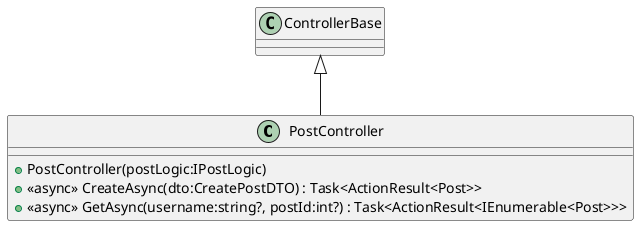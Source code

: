 @startuml
class PostController {
    + PostController(postLogic:IPostLogic)
    + <<async>> CreateAsync(dto:CreatePostDTO) : Task<ActionResult<Post>>
    + <<async>> GetAsync(username:string?, postId:int?) : Task<ActionResult<IEnumerable<Post>>>
}
ControllerBase <|-- PostController
@enduml
